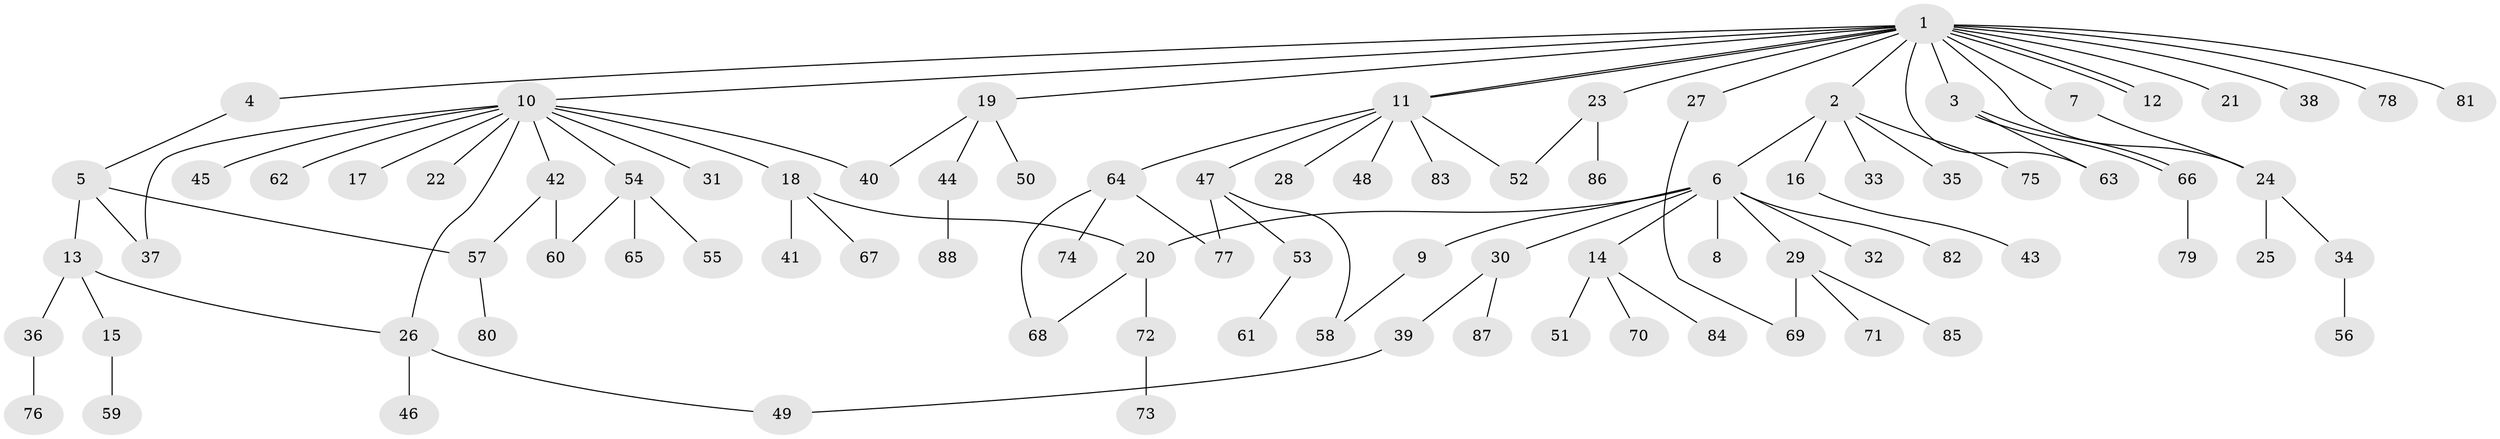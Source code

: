 // Generated by graph-tools (version 1.1) at 2025/14/03/09/25 04:14:47]
// undirected, 88 vertices, 104 edges
graph export_dot {
graph [start="1"]
  node [color=gray90,style=filled];
  1;
  2;
  3;
  4;
  5;
  6;
  7;
  8;
  9;
  10;
  11;
  12;
  13;
  14;
  15;
  16;
  17;
  18;
  19;
  20;
  21;
  22;
  23;
  24;
  25;
  26;
  27;
  28;
  29;
  30;
  31;
  32;
  33;
  34;
  35;
  36;
  37;
  38;
  39;
  40;
  41;
  42;
  43;
  44;
  45;
  46;
  47;
  48;
  49;
  50;
  51;
  52;
  53;
  54;
  55;
  56;
  57;
  58;
  59;
  60;
  61;
  62;
  63;
  64;
  65;
  66;
  67;
  68;
  69;
  70;
  71;
  72;
  73;
  74;
  75;
  76;
  77;
  78;
  79;
  80;
  81;
  82;
  83;
  84;
  85;
  86;
  87;
  88;
  1 -- 2;
  1 -- 3;
  1 -- 4;
  1 -- 7;
  1 -- 10;
  1 -- 11;
  1 -- 11;
  1 -- 12;
  1 -- 12;
  1 -- 19;
  1 -- 21;
  1 -- 23;
  1 -- 24;
  1 -- 27;
  1 -- 38;
  1 -- 63;
  1 -- 78;
  1 -- 81;
  2 -- 6;
  2 -- 16;
  2 -- 33;
  2 -- 35;
  2 -- 75;
  3 -- 63;
  3 -- 66;
  3 -- 66;
  4 -- 5;
  5 -- 13;
  5 -- 37;
  5 -- 57;
  6 -- 8;
  6 -- 9;
  6 -- 14;
  6 -- 20;
  6 -- 29;
  6 -- 30;
  6 -- 32;
  6 -- 82;
  7 -- 24;
  9 -- 58;
  10 -- 17;
  10 -- 18;
  10 -- 22;
  10 -- 26;
  10 -- 31;
  10 -- 37;
  10 -- 40;
  10 -- 42;
  10 -- 45;
  10 -- 54;
  10 -- 62;
  11 -- 28;
  11 -- 47;
  11 -- 48;
  11 -- 52;
  11 -- 64;
  11 -- 83;
  13 -- 15;
  13 -- 26;
  13 -- 36;
  14 -- 51;
  14 -- 70;
  14 -- 84;
  15 -- 59;
  16 -- 43;
  18 -- 20;
  18 -- 41;
  18 -- 67;
  19 -- 40;
  19 -- 44;
  19 -- 50;
  20 -- 68;
  20 -- 72;
  23 -- 52;
  23 -- 86;
  24 -- 25;
  24 -- 34;
  26 -- 46;
  26 -- 49;
  27 -- 69;
  29 -- 69;
  29 -- 71;
  29 -- 85;
  30 -- 39;
  30 -- 87;
  34 -- 56;
  36 -- 76;
  39 -- 49;
  42 -- 57;
  42 -- 60;
  44 -- 88;
  47 -- 53;
  47 -- 58;
  47 -- 77;
  53 -- 61;
  54 -- 55;
  54 -- 60;
  54 -- 65;
  57 -- 80;
  64 -- 68;
  64 -- 74;
  64 -- 77;
  66 -- 79;
  72 -- 73;
}
